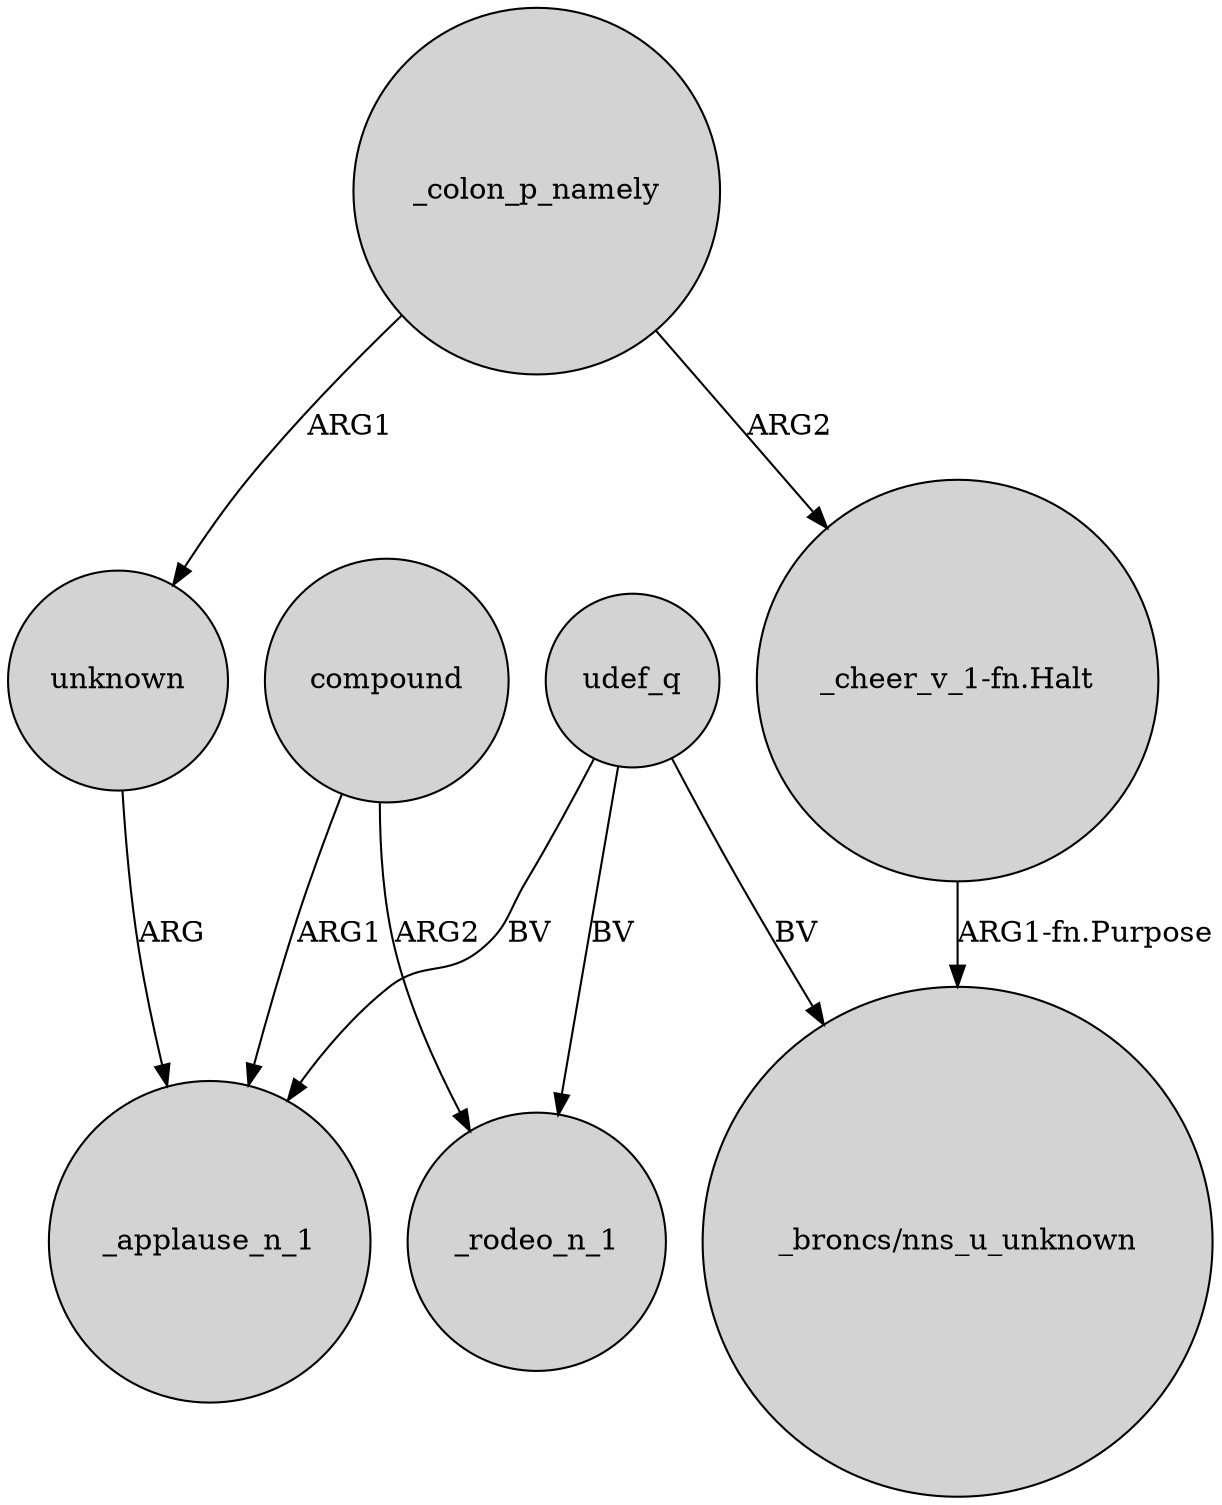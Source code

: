 digraph {
	node [shape=circle style=filled]
	_colon_p_namely -> unknown [label=ARG1]
	compound -> _rodeo_n_1 [label=ARG2]
	compound -> _applause_n_1 [label=ARG1]
	_colon_p_namely -> "_cheer_v_1-fn.Halt" [label=ARG2]
	unknown -> _applause_n_1 [label=ARG]
	udef_q -> "_broncs/nns_u_unknown" [label=BV]
	udef_q -> _applause_n_1 [label=BV]
	udef_q -> _rodeo_n_1 [label=BV]
	"_cheer_v_1-fn.Halt" -> "_broncs/nns_u_unknown" [label="ARG1-fn.Purpose"]
}
